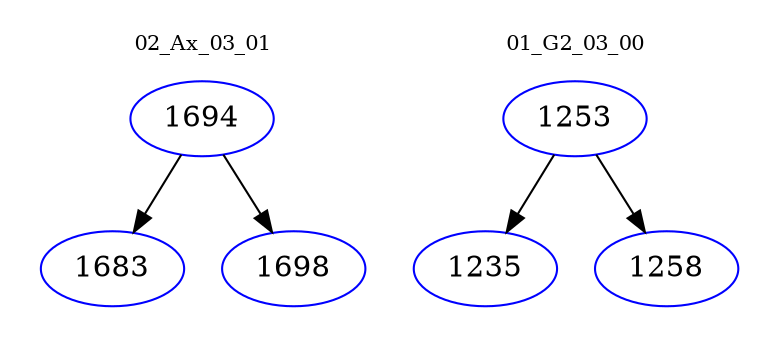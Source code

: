 digraph{
subgraph cluster_0 {
color = white
label = "02_Ax_03_01";
fontsize=10;
T0_1694 [label="1694", color="blue"]
T0_1694 -> T0_1683 [color="black"]
T0_1683 [label="1683", color="blue"]
T0_1694 -> T0_1698 [color="black"]
T0_1698 [label="1698", color="blue"]
}
subgraph cluster_1 {
color = white
label = "01_G2_03_00";
fontsize=10;
T1_1253 [label="1253", color="blue"]
T1_1253 -> T1_1235 [color="black"]
T1_1235 [label="1235", color="blue"]
T1_1253 -> T1_1258 [color="black"]
T1_1258 [label="1258", color="blue"]
}
}

